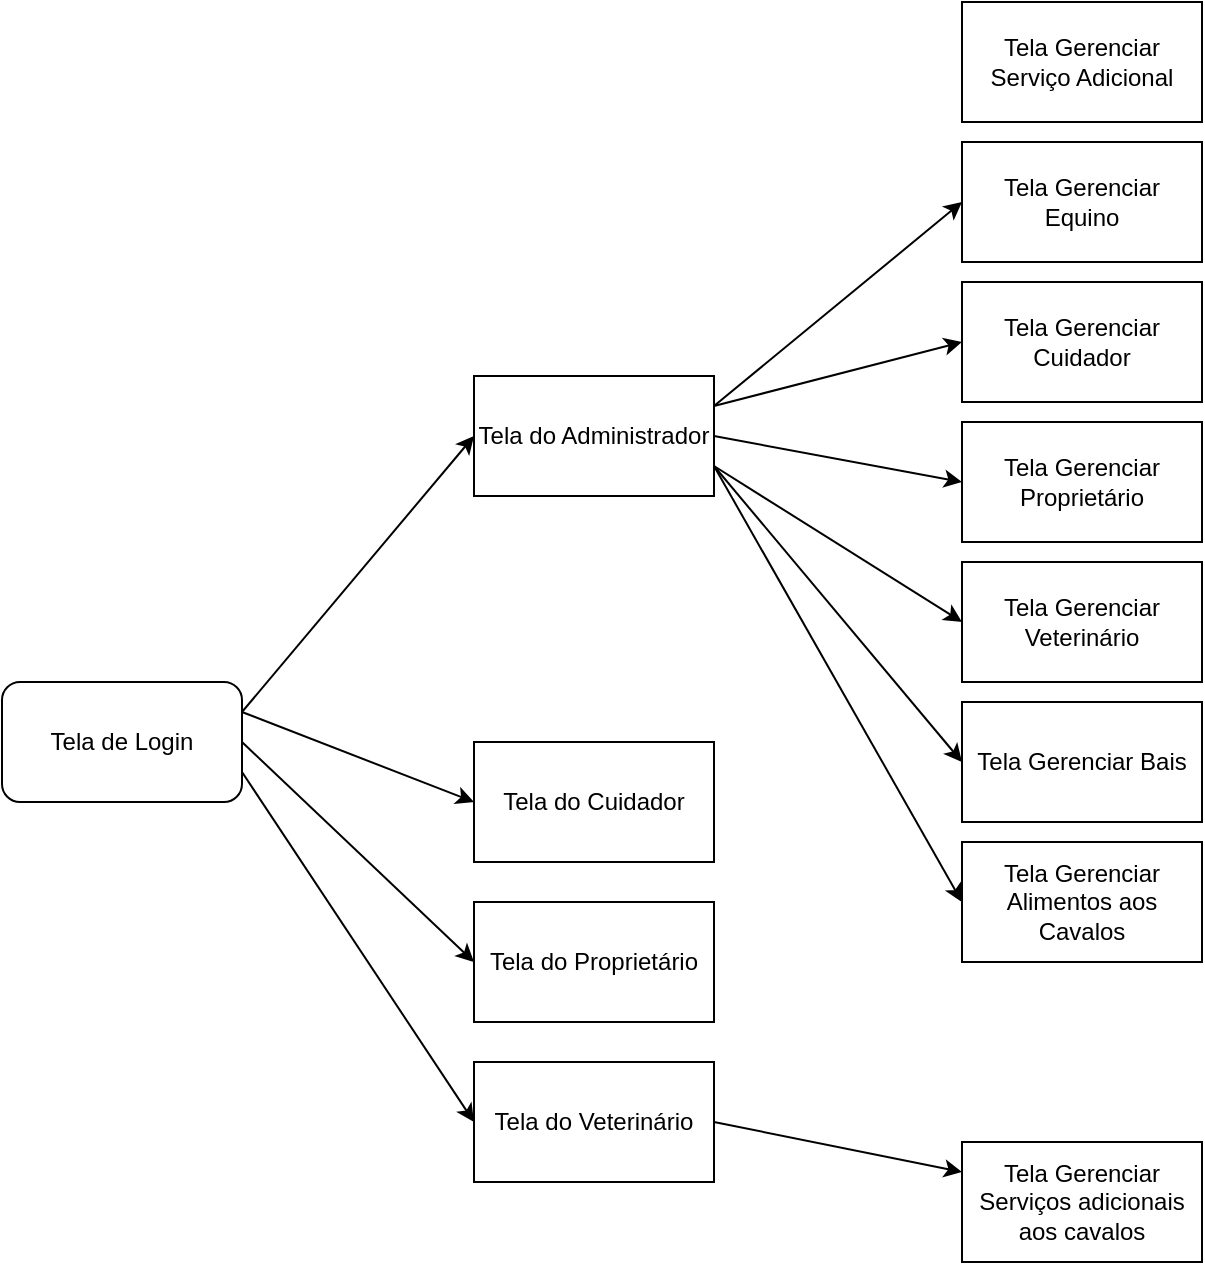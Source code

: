 <mxfile version="20.3.0" type="device" pages="4"><diagram id="C5RBs43oDa-KdzZeNtuy" name="Fluxo de Telas"><mxGraphModel dx="1031" dy="553" grid="1" gridSize="10" guides="1" tooltips="1" connect="1" arrows="1" fold="1" page="1" pageScale="1" pageWidth="827" pageHeight="1169" math="0" shadow="0"><root><mxCell id="WIyWlLk6GJQsqaUBKTNV-0"/><mxCell id="WIyWlLk6GJQsqaUBKTNV-1" parent="WIyWlLk6GJQsqaUBKTNV-0"/><mxCell id="pBslHUh7TYeMYGsjkTFb-13" value="Tela de Login" style="rounded=1;whiteSpace=wrap;html=1;strokeColor=default;" parent="WIyWlLk6GJQsqaUBKTNV-1" vertex="1"><mxGeometry x="114" y="520" width="120" height="60" as="geometry"/></mxCell><mxCell id="pBslHUh7TYeMYGsjkTFb-20" value="Tela do Administrador" style="rounded=0;whiteSpace=wrap;html=1;strokeColor=default;" parent="WIyWlLk6GJQsqaUBKTNV-1" vertex="1"><mxGeometry x="350" y="367" width="120" height="60" as="geometry"/></mxCell><mxCell id="pBslHUh7TYeMYGsjkTFb-21" value="Tela do Cuidador" style="rounded=0;whiteSpace=wrap;html=1;strokeColor=default;" parent="WIyWlLk6GJQsqaUBKTNV-1" vertex="1"><mxGeometry x="350" y="550" width="120" height="60" as="geometry"/></mxCell><mxCell id="pBslHUh7TYeMYGsjkTFb-22" value="Tela do Proprietário" style="rounded=0;whiteSpace=wrap;html=1;strokeColor=default;" parent="WIyWlLk6GJQsqaUBKTNV-1" vertex="1"><mxGeometry x="350" y="630" width="120" height="60" as="geometry"/></mxCell><mxCell id="pBslHUh7TYeMYGsjkTFb-23" value="Tela do Veterinário" style="rounded=0;whiteSpace=wrap;html=1;strokeColor=default;" parent="WIyWlLk6GJQsqaUBKTNV-1" vertex="1"><mxGeometry x="350" y="710" width="120" height="60" as="geometry"/></mxCell><mxCell id="pBslHUh7TYeMYGsjkTFb-24" value="" style="endArrow=classic;html=1;rounded=0;entryX=0;entryY=0.5;entryDx=0;entryDy=0;exitX=1;exitY=0.25;exitDx=0;exitDy=0;" parent="WIyWlLk6GJQsqaUBKTNV-1" source="pBslHUh7TYeMYGsjkTFb-13" target="pBslHUh7TYeMYGsjkTFb-20" edge="1"><mxGeometry width="50" height="50" relative="1" as="geometry"><mxPoint x="274" y="500" as="sourcePoint"/><mxPoint x="524" y="500" as="targetPoint"/></mxGeometry></mxCell><mxCell id="pBslHUh7TYeMYGsjkTFb-25" value="" style="endArrow=classic;html=1;rounded=0;entryX=0;entryY=0.5;entryDx=0;entryDy=0;exitX=1;exitY=0.25;exitDx=0;exitDy=0;" parent="WIyWlLk6GJQsqaUBKTNV-1" source="pBslHUh7TYeMYGsjkTFb-13" target="pBslHUh7TYeMYGsjkTFb-21" edge="1"><mxGeometry width="50" height="50" relative="1" as="geometry"><mxPoint x="244" y="540" as="sourcePoint"/><mxPoint x="524" y="500" as="targetPoint"/></mxGeometry></mxCell><mxCell id="pBslHUh7TYeMYGsjkTFb-27" value="" style="endArrow=classic;html=1;rounded=0;exitX=1;exitY=0.5;exitDx=0;exitDy=0;entryX=0;entryY=0.5;entryDx=0;entryDy=0;" parent="WIyWlLk6GJQsqaUBKTNV-1" source="pBslHUh7TYeMYGsjkTFb-13" target="pBslHUh7TYeMYGsjkTFb-22" edge="1"><mxGeometry width="50" height="50" relative="1" as="geometry"><mxPoint x="474" y="550" as="sourcePoint"/><mxPoint x="524" y="500" as="targetPoint"/></mxGeometry></mxCell><mxCell id="pBslHUh7TYeMYGsjkTFb-28" value="" style="endArrow=classic;html=1;rounded=0;exitX=1;exitY=0.75;exitDx=0;exitDy=0;entryX=0;entryY=0.5;entryDx=0;entryDy=0;" parent="WIyWlLk6GJQsqaUBKTNV-1" source="pBslHUh7TYeMYGsjkTFb-13" target="pBslHUh7TYeMYGsjkTFb-23" edge="1"><mxGeometry width="50" height="50" relative="1" as="geometry"><mxPoint x="474" y="550" as="sourcePoint"/><mxPoint x="524" y="500" as="targetPoint"/></mxGeometry></mxCell><mxCell id="pBslHUh7TYeMYGsjkTFb-29" value="Tela Gerenciar Equino" style="rounded=0;whiteSpace=wrap;html=1;strokeColor=default;" parent="WIyWlLk6GJQsqaUBKTNV-1" vertex="1"><mxGeometry x="594" y="250" width="120" height="60" as="geometry"/></mxCell><mxCell id="pBslHUh7TYeMYGsjkTFb-30" value="" style="endArrow=classic;html=1;rounded=0;exitX=1;exitY=0.25;exitDx=0;exitDy=0;entryX=0;entryY=0.5;entryDx=0;entryDy=0;" parent="WIyWlLk6GJQsqaUBKTNV-1" source="pBslHUh7TYeMYGsjkTFb-20" target="pBslHUh7TYeMYGsjkTFb-29" edge="1"><mxGeometry width="50" height="50" relative="1" as="geometry"><mxPoint x="474" y="450" as="sourcePoint"/><mxPoint x="524" y="400" as="targetPoint"/></mxGeometry></mxCell><mxCell id="pBslHUh7TYeMYGsjkTFb-31" value="Tela Gerenciar Cuidador" style="rounded=0;whiteSpace=wrap;html=1;strokeColor=default;" parent="WIyWlLk6GJQsqaUBKTNV-1" vertex="1"><mxGeometry x="594" y="320" width="120" height="60" as="geometry"/></mxCell><mxCell id="pBslHUh7TYeMYGsjkTFb-32" value="Tela Gerenciar Proprietário" style="rounded=0;whiteSpace=wrap;html=1;strokeColor=default;" parent="WIyWlLk6GJQsqaUBKTNV-1" vertex="1"><mxGeometry x="594" y="390" width="120" height="60" as="geometry"/></mxCell><mxCell id="pBslHUh7TYeMYGsjkTFb-33" value="Tela Gerenciar Veterinário" style="rounded=0;whiteSpace=wrap;html=1;strokeColor=default;" parent="WIyWlLk6GJQsqaUBKTNV-1" vertex="1"><mxGeometry x="594" y="460" width="120" height="60" as="geometry"/></mxCell><mxCell id="pBslHUh7TYeMYGsjkTFb-34" value="" style="endArrow=classic;html=1;rounded=0;entryX=0;entryY=0.5;entryDx=0;entryDy=0;exitX=1;exitY=0.25;exitDx=0;exitDy=0;" parent="WIyWlLk6GJQsqaUBKTNV-1" source="pBslHUh7TYeMYGsjkTFb-20" target="pBslHUh7TYeMYGsjkTFb-31" edge="1"><mxGeometry width="50" height="50" relative="1" as="geometry"><mxPoint x="474" y="510" as="sourcePoint"/><mxPoint x="524" y="460" as="targetPoint"/></mxGeometry></mxCell><mxCell id="pBslHUh7TYeMYGsjkTFb-35" value="" style="endArrow=classic;html=1;rounded=0;entryX=0;entryY=0.5;entryDx=0;entryDy=0;exitX=1;exitY=0.5;exitDx=0;exitDy=0;" parent="WIyWlLk6GJQsqaUBKTNV-1" source="pBslHUh7TYeMYGsjkTFb-20" target="pBslHUh7TYeMYGsjkTFb-32" edge="1"><mxGeometry width="50" height="50" relative="1" as="geometry"><mxPoint x="474" y="510" as="sourcePoint"/><mxPoint x="524" y="460" as="targetPoint"/></mxGeometry></mxCell><mxCell id="pBslHUh7TYeMYGsjkTFb-36" value="" style="endArrow=classic;html=1;rounded=0;entryX=0;entryY=0.5;entryDx=0;entryDy=0;exitX=1;exitY=0.75;exitDx=0;exitDy=0;" parent="WIyWlLk6GJQsqaUBKTNV-1" source="pBslHUh7TYeMYGsjkTFb-20" target="pBslHUh7TYeMYGsjkTFb-33" edge="1"><mxGeometry width="50" height="50" relative="1" as="geometry"><mxPoint x="474" y="510" as="sourcePoint"/><mxPoint x="524" y="460" as="targetPoint"/></mxGeometry></mxCell><mxCell id="pBslHUh7TYeMYGsjkTFb-37" value="Tela Gerenciar Alimentos aos Cavalos" style="rounded=0;whiteSpace=wrap;html=1;strokeColor=default;" parent="WIyWlLk6GJQsqaUBKTNV-1" vertex="1"><mxGeometry x="594" y="600" width="120" height="60" as="geometry"/></mxCell><mxCell id="pBslHUh7TYeMYGsjkTFb-38" value="" style="endArrow=classic;html=1;rounded=0;entryX=0;entryY=0.5;entryDx=0;entryDy=0;exitX=1;exitY=0.75;exitDx=0;exitDy=0;" parent="WIyWlLk6GJQsqaUBKTNV-1" source="pBslHUh7TYeMYGsjkTFb-20" target="pBslHUh7TYeMYGsjkTFb-37" edge="1"><mxGeometry width="50" height="50" relative="1" as="geometry"><mxPoint x="474" y="660" as="sourcePoint"/><mxPoint x="524" y="610" as="targetPoint"/></mxGeometry></mxCell><mxCell id="pBslHUh7TYeMYGsjkTFb-39" value="Tela Gerenciar Bais" style="rounded=0;whiteSpace=wrap;html=1;strokeColor=default;" parent="WIyWlLk6GJQsqaUBKTNV-1" vertex="1"><mxGeometry x="594" y="530" width="120" height="60" as="geometry"/></mxCell><mxCell id="pBslHUh7TYeMYGsjkTFb-40" value="" style="endArrow=classic;html=1;rounded=0;entryX=0;entryY=0.5;entryDx=0;entryDy=0;exitX=1;exitY=0.75;exitDx=0;exitDy=0;" parent="WIyWlLk6GJQsqaUBKTNV-1" source="pBslHUh7TYeMYGsjkTFb-20" target="pBslHUh7TYeMYGsjkTFb-39" edge="1"><mxGeometry width="50" height="50" relative="1" as="geometry"><mxPoint x="474" y="460" as="sourcePoint"/><mxPoint x="524" y="410" as="targetPoint"/></mxGeometry></mxCell><mxCell id="pBslHUh7TYeMYGsjkTFb-41" value="Tela Gerenciar Serviços adicionais aos cavalos" style="rounded=0;whiteSpace=wrap;html=1;strokeColor=default;" parent="WIyWlLk6GJQsqaUBKTNV-1" vertex="1"><mxGeometry x="594" y="750" width="120" height="60" as="geometry"/></mxCell><mxCell id="pBslHUh7TYeMYGsjkTFb-42" value="" style="endArrow=classic;html=1;rounded=0;entryX=0;entryY=0.25;entryDx=0;entryDy=0;exitX=1;exitY=0.5;exitDx=0;exitDy=0;" parent="WIyWlLk6GJQsqaUBKTNV-1" source="pBslHUh7TYeMYGsjkTFb-23" target="pBslHUh7TYeMYGsjkTFb-41" edge="1"><mxGeometry width="50" height="50" relative="1" as="geometry"><mxPoint x="474" y="630" as="sourcePoint"/><mxPoint x="524" y="580" as="targetPoint"/></mxGeometry></mxCell><mxCell id="vcl0znY_PO9vpd7TXkl7-0" value="Tela Gerenciar Serviço Adicional" style="rounded=0;whiteSpace=wrap;html=1;" vertex="1" parent="WIyWlLk6GJQsqaUBKTNV-1"><mxGeometry x="594" y="180" width="120" height="60" as="geometry"/></mxCell></root></mxGraphModel></diagram><diagram id="Q9NgjhnUYU71IptTpgv8" name="Diagrama de Classe"><mxGraphModel dx="1031" dy="553" grid="1" gridSize="10" guides="1" tooltips="1" connect="1" arrows="1" fold="1" page="1" pageScale="1" pageWidth="900" pageHeight="1600" math="0" shadow="0"><root><mxCell id="0"/><mxCell id="1" parent="0"/><mxCell id="x29Xi0GI4phn4kufF3YU-5" value="Pessoa" style="swimlane;fontStyle=2;childLayout=stackLayout;horizontal=1;startSize=26;fillColor=none;horizontalStack=0;resizeParent=1;resizeParentMax=0;resizeLast=0;collapsible=1;marginBottom=0;" parent="1" vertex="1"><mxGeometry x="564" y="10" width="140" height="130" as="geometry"><mxRectangle x="320" y="70" width="80" height="30" as="alternateBounds"/></mxGeometry></mxCell><mxCell id="x29Xi0GI4phn4kufF3YU-6" value="+ id: int&#10;" style="text;strokeColor=none;fillColor=none;align=left;verticalAlign=top;spacingLeft=4;spacingRight=4;overflow=hidden;rotatable=0;points=[[0,0.5],[1,0.5]];portConstraint=eastwest;" parent="x29Xi0GI4phn4kufF3YU-5" vertex="1"><mxGeometry y="26" width="140" height="26" as="geometry"/></mxCell><mxCell id="x29Xi0GI4phn4kufF3YU-7" value="+ nome: String" style="text;strokeColor=none;fillColor=none;align=left;verticalAlign=top;spacingLeft=4;spacingRight=4;overflow=hidden;rotatable=0;points=[[0,0.5],[1,0.5]];portConstraint=eastwest;" parent="x29Xi0GI4phn4kufF3YU-5" vertex="1"><mxGeometry y="52" width="140" height="26" as="geometry"/></mxCell><mxCell id="x29Xi0GI4phn4kufF3YU-8" value="+ senha: String&#10;" style="text;strokeColor=none;fillColor=none;align=left;verticalAlign=top;spacingLeft=4;spacingRight=4;overflow=hidden;rotatable=0;points=[[0,0.5],[1,0.5]];portConstraint=eastwest;" parent="x29Xi0GI4phn4kufF3YU-5" vertex="1"><mxGeometry y="78" width="140" height="26" as="geometry"/></mxCell><mxCell id="x29Xi0GI4phn4kufF3YU-18" value="+ email: String&#10;" style="text;strokeColor=none;fillColor=none;align=left;verticalAlign=top;spacingLeft=4;spacingRight=4;overflow=hidden;rotatable=0;points=[[0,0.5],[1,0.5]];portConstraint=eastwest;" parent="x29Xi0GI4phn4kufF3YU-5" vertex="1"><mxGeometry y="104" width="140" height="26" as="geometry"/></mxCell><mxCell id="x29Xi0GI4phn4kufF3YU-19" value="Proprietário" style="swimlane;fontStyle=0;childLayout=stackLayout;horizontal=1;startSize=26;fillColor=none;horizontalStack=0;resizeParent=1;resizeParentMax=0;resizeLast=0;collapsible=1;marginBottom=0;strokeColor=default;fontFamily=Helvetica;fontSize=12;fontColor=default;" parent="1" vertex="1"><mxGeometry x="380" y="260" width="140" height="52" as="geometry"/></mxCell><mxCell id="x29Xi0GI4phn4kufF3YU-20" value="+ cpf: String" style="text;strokeColor=none;fillColor=none;align=left;verticalAlign=top;spacingLeft=4;spacingRight=4;overflow=hidden;rotatable=0;points=[[0,0.5],[1,0.5]];portConstraint=eastwest;fontFamily=Helvetica;fontSize=12;fontColor=default;startSize=26;" parent="x29Xi0GI4phn4kufF3YU-19" vertex="1"><mxGeometry y="26" width="140" height="26" as="geometry"/></mxCell><mxCell id="x29Xi0GI4phn4kufF3YU-23" value="Cuidador" style="swimlane;fontStyle=0;childLayout=stackLayout;horizontal=1;startSize=26;fillColor=none;horizontalStack=0;resizeParent=1;resizeParentMax=0;resizeLast=0;collapsible=1;marginBottom=0;strokeColor=default;fontFamily=Helvetica;fontSize=12;fontColor=default;" parent="1" vertex="1"><mxGeometry x="554" y="260" width="160" height="52" as="geometry"/></mxCell><mxCell id="x29Xi0GI4phn4kufF3YU-24" value="+DataInicioContrato: Date" style="text;strokeColor=none;fillColor=none;align=left;verticalAlign=top;spacingLeft=4;spacingRight=4;overflow=hidden;rotatable=0;points=[[0,0.5],[1,0.5]];portConstraint=eastwest;fontFamily=Helvetica;fontSize=12;fontColor=default;startSize=26;" parent="x29Xi0GI4phn4kufF3YU-23" vertex="1"><mxGeometry y="26" width="160" height="26" as="geometry"/></mxCell><mxCell id="x29Xi0GI4phn4kufF3YU-27" value="Veterinário" style="swimlane;fontStyle=0;childLayout=stackLayout;horizontal=1;startSize=26;fillColor=none;horizontalStack=0;resizeParent=1;resizeParentMax=0;resizeLast=0;collapsible=1;marginBottom=0;strokeColor=default;fontFamily=Helvetica;fontSize=12;fontColor=default;" parent="1" vertex="1"><mxGeometry x="770" y="260" width="140" height="52" as="geometry"/></mxCell><mxCell id="x29Xi0GI4phn4kufF3YU-28" value="+ crmv: String" style="text;strokeColor=none;fillColor=none;align=left;verticalAlign=top;spacingLeft=4;spacingRight=4;overflow=hidden;rotatable=0;points=[[0,0.5],[1,0.5]];portConstraint=eastwest;fontFamily=Helvetica;fontSize=12;fontColor=default;startSize=26;" parent="x29Xi0GI4phn4kufF3YU-27" vertex="1"><mxGeometry y="26" width="140" height="26" as="geometry"/></mxCell><mxCell id="x29Xi0GI4phn4kufF3YU-31" value="Administrador" style="swimlane;fontStyle=0;childLayout=stackLayout;horizontal=1;startSize=26;fillColor=none;horizontalStack=0;resizeParent=1;resizeParentMax=0;resizeLast=0;collapsible=1;marginBottom=0;strokeColor=default;fontFamily=Helvetica;fontSize=12;fontColor=default;" parent="1" vertex="1"><mxGeometry x="900" y="160" width="140" height="52" as="geometry"/></mxCell><mxCell id="x29Xi0GI4phn4kufF3YU-32" value="+ nomeEmpresa: String" style="text;strokeColor=none;fillColor=none;align=left;verticalAlign=top;spacingLeft=4;spacingRight=4;overflow=hidden;rotatable=0;points=[[0,0.5],[1,0.5]];portConstraint=eastwest;fontFamily=Helvetica;fontSize=12;fontColor=default;startSize=26;" parent="x29Xi0GI4phn4kufF3YU-31" vertex="1"><mxGeometry y="26" width="140" height="26" as="geometry"/></mxCell><mxCell id="x29Xi0GI4phn4kufF3YU-35" value="Extends" style="endArrow=block;endSize=16;endFill=0;html=1;rounded=0;fontFamily=Helvetica;fontSize=12;fontColor=default;exitX=0.5;exitY=0;exitDx=0;exitDy=0;" parent="1" source="x29Xi0GI4phn4kufF3YU-19" target="x29Xi0GI4phn4kufF3YU-18" edge="1"><mxGeometry width="160" relative="1" as="geometry"><mxPoint x="550" y="290" as="sourcePoint"/><mxPoint x="550" y="130" as="targetPoint"/></mxGeometry></mxCell><mxCell id="x29Xi0GI4phn4kufF3YU-36" value="Extends" style="endArrow=block;endSize=16;endFill=0;html=1;rounded=0;fontFamily=Helvetica;fontSize=12;fontColor=default;exitX=0.5;exitY=0;exitDx=0;exitDy=0;" parent="1" source="x29Xi0GI4phn4kufF3YU-23" target="x29Xi0GI4phn4kufF3YU-18" edge="1"><mxGeometry width="160" relative="1" as="geometry"><mxPoint x="550" y="290" as="sourcePoint"/><mxPoint x="710" y="290" as="targetPoint"/></mxGeometry></mxCell><mxCell id="x29Xi0GI4phn4kufF3YU-37" value="Extends" style="endArrow=block;endSize=16;endFill=0;html=1;rounded=0;fontFamily=Helvetica;fontSize=12;fontColor=default;exitX=0.5;exitY=0;exitDx=0;exitDy=0;" parent="1" source="x29Xi0GI4phn4kufF3YU-27" target="x29Xi0GI4phn4kufF3YU-18" edge="1"><mxGeometry width="160" relative="1" as="geometry"><mxPoint x="550" y="290" as="sourcePoint"/><mxPoint x="680" y="190" as="targetPoint"/></mxGeometry></mxCell><mxCell id="x29Xi0GI4phn4kufF3YU-38" value="Extends" style="endArrow=block;endSize=16;endFill=0;html=1;rounded=0;fontFamily=Helvetica;fontSize=12;fontColor=default;entryX=1;entryY=0.5;entryDx=0;entryDy=0;" parent="1" source="x29Xi0GI4phn4kufF3YU-31" target="x29Xi0GI4phn4kufF3YU-8" edge="1"><mxGeometry width="160" relative="1" as="geometry"><mxPoint x="890" y="175" as="sourcePoint"/><mxPoint x="710" y="290" as="targetPoint"/></mxGeometry></mxCell><mxCell id="x29Xi0GI4phn4kufF3YU-39" value="Equino" style="swimlane;fontStyle=0;childLayout=stackLayout;horizontal=1;startSize=26;fillColor=none;horizontalStack=0;resizeParent=1;resizeParentMax=0;resizeLast=0;collapsible=1;marginBottom=0;strokeColor=default;fontFamily=Helvetica;fontSize=12;fontColor=default;" parent="1" vertex="1"><mxGeometry x="564" y="460" width="140" height="156" as="geometry"/></mxCell><mxCell id="x29Xi0GI4phn4kufF3YU-40" value="+ id: int" style="text;strokeColor=none;fillColor=none;align=left;verticalAlign=top;spacingLeft=4;spacingRight=4;overflow=hidden;rotatable=0;points=[[0,0.5],[1,0.5]];portConstraint=eastwest;fontFamily=Helvetica;fontSize=12;fontColor=default;startSize=26;" parent="x29Xi0GI4phn4kufF3YU-39" vertex="1"><mxGeometry y="26" width="140" height="26" as="geometry"/></mxCell><mxCell id="x29Xi0GI4phn4kufF3YU-41" value="+ nome: String" style="text;strokeColor=none;fillColor=none;align=left;verticalAlign=top;spacingLeft=4;spacingRight=4;overflow=hidden;rotatable=0;points=[[0,0.5],[1,0.5]];portConstraint=eastwest;fontFamily=Helvetica;fontSize=12;fontColor=default;startSize=26;" parent="x29Xi0GI4phn4kufF3YU-39" vertex="1"><mxGeometry y="52" width="140" height="26" as="geometry"/></mxCell><mxCell id="x29Xi0GI4phn4kufF3YU-42" value="+ sexo: char" style="text;strokeColor=none;fillColor=none;align=left;verticalAlign=top;spacingLeft=4;spacingRight=4;overflow=hidden;rotatable=0;points=[[0,0.5],[1,0.5]];portConstraint=eastwest;fontFamily=Helvetica;fontSize=12;fontColor=default;startSize=26;" parent="x29Xi0GI4phn4kufF3YU-39" vertex="1"><mxGeometry y="78" width="140" height="26" as="geometry"/></mxCell><mxCell id="7hZlTlVtdd4Sk3MSjDgw-6" value="+ raça: String" style="text;strokeColor=none;fillColor=none;align=left;verticalAlign=top;spacingLeft=4;spacingRight=4;overflow=hidden;rotatable=0;points=[[0,0.5],[1,0.5]];portConstraint=eastwest;fontFamily=Helvetica;fontSize=12;fontColor=default;startSize=26;" parent="x29Xi0GI4phn4kufF3YU-39" vertex="1"><mxGeometry y="104" width="140" height="26" as="geometry"/></mxCell><mxCell id="7hZlTlVtdd4Sk3MSjDgw-7" value="+ nascimento: Date" style="text;strokeColor=none;fillColor=none;align=left;verticalAlign=top;spacingLeft=4;spacingRight=4;overflow=hidden;rotatable=0;points=[[0,0.5],[1,0.5]];portConstraint=eastwest;fontFamily=Helvetica;fontSize=12;fontColor=default;startSize=26;" parent="x29Xi0GI4phn4kufF3YU-39" vertex="1"><mxGeometry y="130" width="140" height="26" as="geometry"/></mxCell><mxCell id="x29Xi0GI4phn4kufF3YU-43" value="Baia" style="swimlane;fontStyle=0;childLayout=stackLayout;horizontal=1;startSize=26;fillColor=none;horizontalStack=0;resizeParent=1;resizeParentMax=0;resizeLast=0;collapsible=1;marginBottom=0;strokeColor=default;fontFamily=Helvetica;fontSize=12;fontColor=default;" parent="1" vertex="1"><mxGeometry x="720" y="750" width="140" height="104" as="geometry"/></mxCell><mxCell id="x29Xi0GI4phn4kufF3YU-44" value="+ id: int" style="text;strokeColor=none;fillColor=none;align=left;verticalAlign=top;spacingLeft=4;spacingRight=4;overflow=hidden;rotatable=0;points=[[0,0.5],[1,0.5]];portConstraint=eastwest;fontFamily=Helvetica;fontSize=12;fontColor=default;startSize=26;" parent="x29Xi0GI4phn4kufF3YU-43" vertex="1"><mxGeometry y="26" width="140" height="26" as="geometry"/></mxCell><mxCell id="x29Xi0GI4phn4kufF3YU-45" value="+ tamanho: Double" style="text;strokeColor=none;fillColor=none;align=left;verticalAlign=top;spacingLeft=4;spacingRight=4;overflow=hidden;rotatable=0;points=[[0,0.5],[1,0.5]];portConstraint=eastwest;fontFamily=Helvetica;fontSize=12;fontColor=default;startSize=26;" parent="x29Xi0GI4phn4kufF3YU-43" vertex="1"><mxGeometry y="52" width="140" height="26" as="geometry"/></mxCell><mxCell id="x29Xi0GI4phn4kufF3YU-46" value="+ tipo: String" style="text;strokeColor=none;fillColor=none;align=left;verticalAlign=top;spacingLeft=4;spacingRight=4;overflow=hidden;rotatable=0;points=[[0,0.5],[1,0.5]];portConstraint=eastwest;fontFamily=Helvetica;fontSize=12;fontColor=default;startSize=26;" parent="x29Xi0GI4phn4kufF3YU-43" vertex="1"><mxGeometry y="78" width="140" height="26" as="geometry"/></mxCell><mxCell id="x29Xi0GI4phn4kufF3YU-47" value="Alimento" style="swimlane;fontStyle=0;childLayout=stackLayout;horizontal=1;startSize=26;fillColor=none;horizontalStack=0;resizeParent=1;resizeParentMax=0;resizeLast=0;collapsible=1;marginBottom=0;strokeColor=default;fontFamily=Helvetica;fontSize=12;fontColor=default;" parent="1" vertex="1"><mxGeometry x="900" y="486" width="140" height="104" as="geometry"/></mxCell><mxCell id="x29Xi0GI4phn4kufF3YU-48" value="+ id: int" style="text;strokeColor=none;fillColor=none;align=left;verticalAlign=top;spacingLeft=4;spacingRight=4;overflow=hidden;rotatable=0;points=[[0,0.5],[1,0.5]];portConstraint=eastwest;fontFamily=Helvetica;fontSize=12;fontColor=default;startSize=26;" parent="x29Xi0GI4phn4kufF3YU-47" vertex="1"><mxGeometry y="26" width="140" height="26" as="geometry"/></mxCell><mxCell id="x29Xi0GI4phn4kufF3YU-49" value="+ nome: String" style="text;strokeColor=none;fillColor=none;align=left;verticalAlign=top;spacingLeft=4;spacingRight=4;overflow=hidden;rotatable=0;points=[[0,0.5],[1,0.5]];portConstraint=eastwest;fontFamily=Helvetica;fontSize=12;fontColor=default;startSize=26;" parent="x29Xi0GI4phn4kufF3YU-47" vertex="1"><mxGeometry y="52" width="140" height="26" as="geometry"/></mxCell><mxCell id="x29Xi0GI4phn4kufF3YU-50" value="+ preço: Double" style="text;strokeColor=none;fillColor=none;align=left;verticalAlign=top;spacingLeft=4;spacingRight=4;overflow=hidden;rotatable=0;points=[[0,0.5],[1,0.5]];portConstraint=eastwest;fontFamily=Helvetica;fontSize=12;fontColor=default;startSize=26;" parent="x29Xi0GI4phn4kufF3YU-47" vertex="1"><mxGeometry y="78" width="140" height="26" as="geometry"/></mxCell><mxCell id="x29Xi0GI4phn4kufF3YU-51" value="Serviço Adicional" style="swimlane;fontStyle=0;childLayout=stackLayout;horizontal=1;startSize=26;fillColor=none;horizontalStack=0;resizeParent=1;resizeParentMax=0;resizeLast=0;collapsible=1;marginBottom=0;strokeColor=default;fontFamily=Helvetica;fontSize=12;fontColor=default;" parent="1" vertex="1"><mxGeometry x="200" y="732" width="140" height="104" as="geometry"/></mxCell><mxCell id="x29Xi0GI4phn4kufF3YU-52" value="+ id: int" style="text;strokeColor=none;fillColor=none;align=left;verticalAlign=top;spacingLeft=4;spacingRight=4;overflow=hidden;rotatable=0;points=[[0,0.5],[1,0.5]];portConstraint=eastwest;fontFamily=Helvetica;fontSize=12;fontColor=default;startSize=26;" parent="x29Xi0GI4phn4kufF3YU-51" vertex="1"><mxGeometry y="26" width="140" height="26" as="geometry"/></mxCell><mxCell id="x29Xi0GI4phn4kufF3YU-53" value="+ serviço: String" style="text;strokeColor=none;fillColor=none;align=left;verticalAlign=top;spacingLeft=4;spacingRight=4;overflow=hidden;rotatable=0;points=[[0,0.5],[1,0.5]];portConstraint=eastwest;fontFamily=Helvetica;fontSize=12;fontColor=default;startSize=26;" parent="x29Xi0GI4phn4kufF3YU-51" vertex="1"><mxGeometry y="52" width="140" height="26" as="geometry"/></mxCell><mxCell id="7hZlTlVtdd4Sk3MSjDgw-1" value="+ preço: Double" style="text;strokeColor=none;fillColor=none;align=left;verticalAlign=top;spacingLeft=4;spacingRight=4;overflow=hidden;rotatable=0;points=[[0,0.5],[1,0.5]];portConstraint=eastwest;fontFamily=Helvetica;fontSize=12;fontColor=default;startSize=26;" parent="x29Xi0GI4phn4kufF3YU-51" vertex="1"><mxGeometry y="78" width="140" height="26" as="geometry"/></mxCell><mxCell id="x29Xi0GI4phn4kufF3YU-55" value="Fatura" style="swimlane;fontStyle=0;childLayout=stackLayout;horizontal=1;startSize=26;fillColor=none;horizontalStack=0;resizeParent=1;resizeParentMax=0;resizeLast=0;collapsible=1;marginBottom=0;strokeColor=default;fontFamily=Helvetica;fontSize=12;fontColor=default;" parent="1" vertex="1"><mxGeometry x="230" y="480" width="140" height="78" as="geometry"/></mxCell><mxCell id="x29Xi0GI4phn4kufF3YU-56" value="+ id: int" style="text;strokeColor=none;fillColor=none;align=left;verticalAlign=top;spacingLeft=4;spacingRight=4;overflow=hidden;rotatable=0;points=[[0,0.5],[1,0.5]];portConstraint=eastwest;fontFamily=Helvetica;fontSize=12;fontColor=default;startSize=26;" parent="x29Xi0GI4phn4kufF3YU-55" vertex="1"><mxGeometry y="26" width="140" height="26" as="geometry"/></mxCell><mxCell id="x29Xi0GI4phn4kufF3YU-57" value="+ foiPaga: boolean" style="text;strokeColor=none;fillColor=none;align=left;verticalAlign=top;spacingLeft=4;spacingRight=4;overflow=hidden;rotatable=0;points=[[0,0.5],[1,0.5]];portConstraint=eastwest;fontFamily=Helvetica;fontSize=12;fontColor=default;startSize=26;" parent="x29Xi0GI4phn4kufF3YU-55" vertex="1"><mxGeometry y="52" width="140" height="26" as="geometry"/></mxCell><mxCell id="7hZlTlVtdd4Sk3MSjDgw-2" value="Equino_Serviço" style="swimlane;fontStyle=0;childLayout=stackLayout;horizontal=1;startSize=26;fillColor=none;horizontalStack=0;resizeParent=1;resizeParentMax=0;resizeLast=0;collapsible=1;marginBottom=0;labelBackgroundColor=none;fillStyle=auto;fontSize=12;" parent="1" vertex="1"><mxGeometry x="424" y="698" width="140" height="52" as="geometry"/></mxCell><mxCell id="7hZlTlVtdd4Sk3MSjDgw-3" value="+ qtd: int" style="text;strokeColor=none;fillColor=none;align=left;verticalAlign=top;spacingLeft=4;spacingRight=4;overflow=hidden;rotatable=0;points=[[0,0.5],[1,0.5]];portConstraint=eastwest;labelBackgroundColor=none;fillStyle=auto;fontSize=12;" parent="7hZlTlVtdd4Sk3MSjDgw-2" vertex="1"><mxGeometry y="26" width="140" height="26" as="geometry"/></mxCell><mxCell id="7hZlTlVtdd4Sk3MSjDgw-8" value="" style="endArrow=none;html=1;edgeStyle=orthogonalEdgeStyle;rounded=0;fontSize=12;exitX=0.5;exitY=0;exitDx=0;exitDy=0;" parent="1" source="x29Xi0GI4phn4kufF3YU-55" target="x29Xi0GI4phn4kufF3YU-19" edge="1"><mxGeometry relative="1" as="geometry"><mxPoint x="630" y="690" as="sourcePoint"/><mxPoint x="790" y="690" as="targetPoint"/></mxGeometry></mxCell><mxCell id="7hZlTlVtdd4Sk3MSjDgw-9" value="1" style="edgeLabel;resizable=0;html=1;align=left;verticalAlign=bottom;labelBackgroundColor=none;fillStyle=auto;fontSize=12;fillColor=none;gradientColor=none;" parent="7hZlTlVtdd4Sk3MSjDgw-8" connectable="0" vertex="1"><mxGeometry x="-1" relative="1" as="geometry"/></mxCell><mxCell id="7hZlTlVtdd4Sk3MSjDgw-10" value="0..1" style="edgeLabel;resizable=0;html=1;align=right;verticalAlign=bottom;labelBackgroundColor=none;fillStyle=auto;fontSize=12;fillColor=none;gradientColor=none;" parent="7hZlTlVtdd4Sk3MSjDgw-8" connectable="0" vertex="1"><mxGeometry x="1" relative="1" as="geometry"><mxPoint y="17" as="offset"/></mxGeometry></mxCell><mxCell id="7hZlTlVtdd4Sk3MSjDgw-11" value="" style="endArrow=none;html=1;edgeStyle=orthogonalEdgeStyle;rounded=0;fontSize=12;exitX=0.5;exitY=0;exitDx=0;exitDy=0;" parent="1" source="x29Xi0GI4phn4kufF3YU-39" target="x29Xi0GI4phn4kufF3YU-23" edge="1"><mxGeometry relative="1" as="geometry"><mxPoint x="630" y="490" as="sourcePoint"/><mxPoint x="790" y="490" as="targetPoint"/></mxGeometry></mxCell><mxCell id="7hZlTlVtdd4Sk3MSjDgw-12" value="1" style="edgeLabel;resizable=0;html=1;align=left;verticalAlign=bottom;labelBackgroundColor=none;fillStyle=auto;fontSize=12;fillColor=none;gradientColor=none;" parent="7hZlTlVtdd4Sk3MSjDgw-11" connectable="0" vertex="1"><mxGeometry x="-1" relative="1" as="geometry"/></mxCell><mxCell id="7hZlTlVtdd4Sk3MSjDgw-13" value="0..*" style="edgeLabel;resizable=0;html=1;align=right;verticalAlign=bottom;labelBackgroundColor=none;fillStyle=auto;fontSize=12;fillColor=none;gradientColor=none;" parent="7hZlTlVtdd4Sk3MSjDgw-11" connectable="0" vertex="1"><mxGeometry x="1" relative="1" as="geometry"><mxPoint y="16" as="offset"/></mxGeometry></mxCell><mxCell id="7hZlTlVtdd4Sk3MSjDgw-14" value="" style="endArrow=none;html=1;edgeStyle=orthogonalEdgeStyle;rounded=0;fontSize=12;entryX=0.5;entryY=0;entryDx=0;entryDy=0;" parent="1" source="x29Xi0GI4phn4kufF3YU-39" target="x29Xi0GI4phn4kufF3YU-43" edge="1"><mxGeometry relative="1" as="geometry"><mxPoint x="630" y="690" as="sourcePoint"/><mxPoint x="790" y="690" as="targetPoint"/><Array as="points"><mxPoint x="790" y="600"/></Array></mxGeometry></mxCell><mxCell id="7hZlTlVtdd4Sk3MSjDgw-15" value="1" style="edgeLabel;resizable=0;html=1;align=left;verticalAlign=bottom;labelBackgroundColor=none;fillStyle=auto;fontSize=12;fillColor=none;gradientColor=none;" parent="7hZlTlVtdd4Sk3MSjDgw-14" connectable="0" vertex="1"><mxGeometry x="-1" relative="1" as="geometry"><mxPoint y="15" as="offset"/></mxGeometry></mxCell><mxCell id="7hZlTlVtdd4Sk3MSjDgw-16" value="0..1" style="edgeLabel;resizable=0;html=1;align=right;verticalAlign=bottom;labelBackgroundColor=none;fillStyle=auto;fontSize=12;fillColor=none;gradientColor=none;" parent="7hZlTlVtdd4Sk3MSjDgw-14" connectable="0" vertex="1"><mxGeometry x="1" relative="1" as="geometry"/></mxCell><mxCell id="7hZlTlVtdd4Sk3MSjDgw-17" value="" style="endArrow=none;html=1;edgeStyle=orthogonalEdgeStyle;rounded=0;fontSize=12;" parent="1" source="x29Xi0GI4phn4kufF3YU-39" target="x29Xi0GI4phn4kufF3YU-47" edge="1"><mxGeometry relative="1" as="geometry"><mxPoint x="630" y="690" as="sourcePoint"/><mxPoint x="790" y="690" as="targetPoint"/></mxGeometry></mxCell><mxCell id="7hZlTlVtdd4Sk3MSjDgw-18" value="0..*" style="edgeLabel;resizable=0;html=1;align=left;verticalAlign=bottom;labelBackgroundColor=none;fillStyle=auto;fontSize=12;fillColor=none;gradientColor=none;" parent="7hZlTlVtdd4Sk3MSjDgw-17" connectable="0" vertex="1"><mxGeometry x="-1" relative="1" as="geometry"/></mxCell><mxCell id="7hZlTlVtdd4Sk3MSjDgw-19" value="0..*" style="edgeLabel;resizable=0;html=1;align=right;verticalAlign=bottom;labelBackgroundColor=none;fillStyle=auto;fontSize=12;fillColor=none;gradientColor=none;" parent="7hZlTlVtdd4Sk3MSjDgw-17" connectable="0" vertex="1"><mxGeometry x="1" relative="1" as="geometry"/></mxCell><mxCell id="7hZlTlVtdd4Sk3MSjDgw-20" value="" style="endArrow=none;html=1;rounded=0;fontSize=12;exitX=0.5;exitY=0;exitDx=0;exitDy=0;entryX=0;entryY=0.5;entryDx=0;entryDy=0;" parent="1" source="x29Xi0GI4phn4kufF3YU-51" target="x29Xi0GI4phn4kufF3YU-42" edge="1"><mxGeometry width="50" height="50" relative="1" as="geometry"><mxPoint x="530" y="610" as="sourcePoint"/><mxPoint x="580" y="560" as="targetPoint"/></mxGeometry></mxCell><mxCell id="7hZlTlVtdd4Sk3MSjDgw-21" value="" style="endArrow=none;dashed=1;html=1;dashPattern=1 3;strokeWidth=2;rounded=0;fontSize=12;exitX=0.5;exitY=0;exitDx=0;exitDy=0;" parent="1" source="7hZlTlVtdd4Sk3MSjDgw-2" edge="1"><mxGeometry width="50" height="50" relative="1" as="geometry"><mxPoint x="530" y="610" as="sourcePoint"/><mxPoint x="420" y="640" as="targetPoint"/></mxGeometry></mxCell><mxCell id="7hZlTlVtdd4Sk3MSjDgw-22" value="" style="endArrow=none;html=1;edgeStyle=orthogonalEdgeStyle;rounded=0;fontSize=12;" parent="1" source="x29Xi0GI4phn4kufF3YU-39" target="x29Xi0GI4phn4kufF3YU-27" edge="1"><mxGeometry relative="1" as="geometry"><mxPoint x="470" y="370" as="sourcePoint"/><mxPoint x="630" y="370" as="targetPoint"/><Array as="points"><mxPoint x="840" y="470"/></Array></mxGeometry></mxCell><mxCell id="7hZlTlVtdd4Sk3MSjDgw-23" value="1" style="edgeLabel;resizable=0;html=1;align=left;verticalAlign=bottom;labelBackgroundColor=none;fillStyle=auto;fontSize=12;fillColor=none;gradientColor=none;" parent="7hZlTlVtdd4Sk3MSjDgw-22" connectable="0" vertex="1"><mxGeometry x="-1" relative="1" as="geometry"/></mxCell><mxCell id="7hZlTlVtdd4Sk3MSjDgw-24" value="0..*" style="edgeLabel;resizable=0;html=1;align=right;verticalAlign=bottom;labelBackgroundColor=none;fillStyle=auto;fontSize=12;fillColor=none;gradientColor=none;" parent="7hZlTlVtdd4Sk3MSjDgw-22" connectable="0" vertex="1"><mxGeometry x="1" relative="1" as="geometry"><mxPoint y="16" as="offset"/></mxGeometry></mxCell><mxCell id="VnRWFtbZdjB-5yNAQZOW-1" value="0..*" style="text;html=1;strokeColor=none;fillColor=none;align=center;verticalAlign=middle;whiteSpace=wrap;rounded=0;" parent="1" vertex="1"><mxGeometry x="534" y="528" width="30" height="20" as="geometry"/></mxCell><mxCell id="VnRWFtbZdjB-5yNAQZOW-2" value="1..*" style="text;html=1;strokeColor=none;fillColor=none;align=center;verticalAlign=middle;whiteSpace=wrap;rounded=0;" parent="1" vertex="1"><mxGeometry x="250" y="710" width="30" height="22" as="geometry"/></mxCell><mxCell id="YQ92yUW25td6lQFtE1Rs-1" value="" style="endArrow=none;html=1;edgeStyle=orthogonalEdgeStyle;rounded=0;" parent="1" source="x29Xi0GI4phn4kufF3YU-19" target="x29Xi0GI4phn4kufF3YU-39" edge="1"><mxGeometry relative="1" as="geometry"><mxPoint x="450" y="490" as="sourcePoint"/><mxPoint x="610" y="490" as="targetPoint"/><Array as="points"><mxPoint x="490" y="340"/><mxPoint x="580" y="340"/></Array></mxGeometry></mxCell><mxCell id="YQ92yUW25td6lQFtE1Rs-2" value="1..*" style="edgeLabel;resizable=0;html=1;align=left;verticalAlign=bottom;" parent="YQ92yUW25td6lQFtE1Rs-1" connectable="0" vertex="1"><mxGeometry x="-1" relative="1" as="geometry"><mxPoint y="16" as="offset"/></mxGeometry></mxCell><mxCell id="YQ92yUW25td6lQFtE1Rs-3" value="1" style="edgeLabel;resizable=0;html=1;align=right;verticalAlign=bottom;" parent="YQ92yUW25td6lQFtE1Rs-1" connectable="0" vertex="1"><mxGeometry x="1" relative="1" as="geometry"/></mxCell></root></mxGraphModel></diagram><diagram id="CSwYww2vYSyh0Gx--G_2" name="Caso de Uso"><mxGraphModel dx="1031" dy="553" grid="1" gridSize="10" guides="1" tooltips="1" connect="1" arrows="1" fold="1" page="1" pageScale="1" pageWidth="1600" pageHeight="900" math="0" shadow="0"><root><mxCell id="0"/><mxCell id="1" parent="0"/><mxCell id="eCWc0ICVTrkCczOhqyV_-37" value="" style="rounded=0;whiteSpace=wrap;html=1;labelBackgroundColor=none;fillStyle=auto;gradientColor=none;fillColor=none;" parent="1" vertex="1"><mxGeometry x="230" y="60" width="560" height="700" as="geometry"/></mxCell><mxCell id="fGuzF5KRVJrSS4P79M7i-1" value="Proprietário" style="shape=umlActor;verticalLabelPosition=bottom;verticalAlign=top;html=1;outlineConnect=0;" parent="1" vertex="1"><mxGeometry x="140" y="630" width="30" height="60" as="geometry"/></mxCell><mxCell id="eCWc0ICVTrkCczOhqyV_-1" value="Cuidador" style="shape=umlActor;verticalLabelPosition=bottom;verticalAlign=top;html=1;outlineConnect=0;" parent="1" vertex="1"><mxGeometry x="140" y="500" width="30" height="60" as="geometry"/></mxCell><mxCell id="eCWc0ICVTrkCczOhqyV_-3" value="Veterinário" style="shape=umlActor;verticalLabelPosition=bottom;verticalAlign=top;html=1;outlineConnect=0;" parent="1" vertex="1"><mxGeometry x="140" y="350" width="30" height="60" as="geometry"/></mxCell><mxCell id="eCWc0ICVTrkCczOhqyV_-4" value="Administrador" style="shape=umlActor;verticalLabelPosition=bottom;verticalAlign=top;html=1;outlineConnect=0;" parent="1" vertex="1"><mxGeometry x="880" y="230" width="30" height="60" as="geometry"/></mxCell><mxCell id="eCWc0ICVTrkCczOhqyV_-12" value="&lt;b&gt;Gerencia Alimentos&lt;/b&gt;" style="ellipse;whiteSpace=wrap;html=1;" parent="1" vertex="1"><mxGeometry x="570" y="150" width="130" height="50" as="geometry"/></mxCell><mxCell id="eCWc0ICVTrkCczOhqyV_-13" value="" style="endArrow=none;html=1;rounded=0;entryX=1;entryY=0.5;entryDx=0;entryDy=0;" parent="1" source="eCWc0ICVTrkCczOhqyV_-4" target="eCWc0ICVTrkCczOhqyV_-12" edge="1"><mxGeometry width="50" height="50" relative="1" as="geometry"><mxPoint x="207.5" y="360" as="sourcePoint"/><mxPoint x="417.5" y="250" as="targetPoint"/></mxGeometry></mxCell><mxCell id="eCWc0ICVTrkCczOhqyV_-16" value="&lt;b&gt;Define Dieta do Animal&lt;/b&gt;" style="ellipse;whiteSpace=wrap;html=1;" parent="1" vertex="1"><mxGeometry x="350" y="200" width="180" height="70" as="geometry"/></mxCell><mxCell id="eCWc0ICVTrkCczOhqyV_-17" value="" style="endArrow=none;html=1;rounded=0;entryX=0;entryY=0.5;entryDx=0;entryDy=0;" parent="1" source="eCWc0ICVTrkCczOhqyV_-3" target="eCWc0ICVTrkCczOhqyV_-16" edge="1"><mxGeometry width="50" height="50" relative="1" as="geometry"><mxPoint x="390" y="460" as="sourcePoint"/><mxPoint x="440" y="410" as="targetPoint"/></mxGeometry></mxCell><mxCell id="eCWc0ICVTrkCczOhqyV_-18" value="Gerencia Cuidador" style="ellipse;whiteSpace=wrap;html=1;fontStyle=1" parent="1" vertex="1"><mxGeometry x="575" y="210" width="125" height="50" as="geometry"/></mxCell><mxCell id="eCWc0ICVTrkCczOhqyV_-19" value="Gerencia Equinos" style="ellipse;whiteSpace=wrap;html=1;fontStyle=1" parent="1" vertex="1"><mxGeometry x="577.5" y="90" width="120" height="50" as="geometry"/></mxCell><mxCell id="eCWc0ICVTrkCczOhqyV_-20" value="" style="endArrow=none;html=1;rounded=0;exitX=1;exitY=0.5;exitDx=0;exitDy=0;" parent="1" source="eCWc0ICVTrkCczOhqyV_-19" target="eCWc0ICVTrkCczOhqyV_-4" edge="1"><mxGeometry width="50" height="50" relative="1" as="geometry"><mxPoint x="457.5" y="400" as="sourcePoint"/><mxPoint x="727.5" y="240" as="targetPoint"/></mxGeometry></mxCell><mxCell id="eCWc0ICVTrkCczOhqyV_-21" value="Gerencia Proprietário" style="ellipse;whiteSpace=wrap;html=1;fontStyle=1" parent="1" vertex="1"><mxGeometry x="572.5" y="270" width="125" height="50" as="geometry"/></mxCell><mxCell id="eCWc0ICVTrkCczOhqyV_-22" value="Gerencia Veterinário" style="ellipse;whiteSpace=wrap;html=1;fontStyle=1" parent="1" vertex="1"><mxGeometry x="575" y="330" width="125" height="50" as="geometry"/></mxCell><mxCell id="eCWc0ICVTrkCczOhqyV_-23" value="" style="endArrow=none;html=1;rounded=0;exitX=1;exitY=0.5;exitDx=0;exitDy=0;" parent="1" source="eCWc0ICVTrkCczOhqyV_-18" target="eCWc0ICVTrkCczOhqyV_-4" edge="1"><mxGeometry width="50" height="50" relative="1" as="geometry"><mxPoint x="457.5" y="400" as="sourcePoint"/><mxPoint x="667.5" y="350" as="targetPoint"/></mxGeometry></mxCell><mxCell id="eCWc0ICVTrkCczOhqyV_-25" value="" style="endArrow=none;html=1;rounded=0;exitX=1;exitY=0.5;exitDx=0;exitDy=0;" parent="1" source="eCWc0ICVTrkCczOhqyV_-21" target="eCWc0ICVTrkCczOhqyV_-4" edge="1"><mxGeometry width="50" height="50" relative="1" as="geometry"><mxPoint x="457.5" y="400" as="sourcePoint"/><mxPoint x="507.5" y="350" as="targetPoint"/></mxGeometry></mxCell><mxCell id="eCWc0ICVTrkCczOhqyV_-26" value="" style="endArrow=none;html=1;rounded=0;exitX=1;exitY=0.5;exitDx=0;exitDy=0;" parent="1" source="eCWc0ICVTrkCczOhqyV_-22" target="eCWc0ICVTrkCczOhqyV_-4" edge="1"><mxGeometry width="50" height="50" relative="1" as="geometry"><mxPoint x="457.5" y="400" as="sourcePoint"/><mxPoint x="507.5" y="350" as="targetPoint"/></mxGeometry></mxCell><mxCell id="eCWc0ICVTrkCczOhqyV_-28" value="&lt;b&gt;Consulta Dieta dos Animais&lt;/b&gt;" style="ellipse;whiteSpace=wrap;html=1;" parent="1" vertex="1"><mxGeometry x="340" y="310" width="200" height="60" as="geometry"/></mxCell><mxCell id="eCWc0ICVTrkCczOhqyV_-29" value="" style="endArrow=none;html=1;rounded=0;entryX=0;entryY=0.5;entryDx=0;entryDy=0;" parent="1" source="eCWc0ICVTrkCczOhqyV_-1" target="eCWc0ICVTrkCczOhqyV_-28" edge="1"><mxGeometry width="50" height="50" relative="1" as="geometry"><mxPoint x="480" y="440" as="sourcePoint"/><mxPoint x="530" y="390" as="targetPoint"/></mxGeometry></mxCell><mxCell id="eCWc0ICVTrkCczOhqyV_-30" value="Vizualiza Fatura" style="ellipse;whiteSpace=wrap;html=1;fontStyle=1" parent="1" vertex="1"><mxGeometry x="370" y="450" width="160" height="40" as="geometry"/></mxCell><mxCell id="eCWc0ICVTrkCczOhqyV_-31" value="Recebe Fatura no E-Mail" style="ellipse;whiteSpace=wrap;html=1;fontStyle=1" parent="1" vertex="1"><mxGeometry x="361.25" y="500" width="177.5" height="50" as="geometry"/></mxCell><mxCell id="eCWc0ICVTrkCczOhqyV_-32" value="" style="endArrow=none;html=1;rounded=0;entryX=0;entryY=0.5;entryDx=0;entryDy=0;" parent="1" source="fGuzF5KRVJrSS4P79M7i-1" target="eCWc0ICVTrkCczOhqyV_-30" edge="1"><mxGeometry width="50" height="50" relative="1" as="geometry"><mxPoint x="430" y="520" as="sourcePoint"/><mxPoint x="480" y="470" as="targetPoint"/></mxGeometry></mxCell><mxCell id="eCWc0ICVTrkCczOhqyV_-33" value="" style="endArrow=none;html=1;rounded=0;entryX=0;entryY=0.5;entryDx=0;entryDy=0;" parent="1" source="fGuzF5KRVJrSS4P79M7i-1" target="eCWc0ICVTrkCczOhqyV_-31" edge="1"><mxGeometry width="50" height="50" relative="1" as="geometry"><mxPoint x="310" y="750" as="sourcePoint"/><mxPoint x="360" y="700" as="targetPoint"/></mxGeometry></mxCell><mxCell id="eCWc0ICVTrkCczOhqyV_-35" value="Relatório com os serviços prestados" style="ellipse;whiteSpace=wrap;html=1;fontStyle=1" parent="1" vertex="1"><mxGeometry x="335" y="560" width="210" height="50" as="geometry"/></mxCell><mxCell id="eCWc0ICVTrkCczOhqyV_-36" value="" style="endArrow=none;html=1;rounded=0;entryX=0;entryY=0.5;entryDx=0;entryDy=0;" parent="1" source="fGuzF5KRVJrSS4P79M7i-1" target="eCWc0ICVTrkCczOhqyV_-35" edge="1"><mxGeometry width="50" height="50" relative="1" as="geometry"><mxPoint x="430" y="640" as="sourcePoint"/><mxPoint x="480" y="590" as="targetPoint"/></mxGeometry></mxCell><mxCell id="eCWc0ICVTrkCczOhqyV_-38" value="&lt;span style=&quot;font-size: 19px;&quot;&gt;Haras&lt;/span&gt;" style="text;html=1;strokeColor=none;fillColor=none;align=center;verticalAlign=middle;whiteSpace=wrap;rounded=0;labelBackgroundColor=none;fillStyle=auto;fontSize=19;" parent="1" vertex="1"><mxGeometry x="480" y="60" width="60" height="30" as="geometry"/></mxCell><mxCell id="TFOVyomv_RlbxPOatOf0-1" value="Relatório com todas as faturas pagas e não pagas" style="ellipse;whiteSpace=wrap;html=1;labelBackgroundColor=none;fillStyle=auto;fontSize=12;fillColor=none;gradientColor=none;fontStyle=1" parent="1" vertex="1"><mxGeometry x="350" y="620" width="200" height="60" as="geometry"/></mxCell><mxCell id="TFOVyomv_RlbxPOatOf0-2" value="" style="endArrow=none;html=1;rounded=0;fontSize=12;entryX=0;entryY=0.5;entryDx=0;entryDy=0;" parent="1" source="fGuzF5KRVJrSS4P79M7i-1" target="TFOVyomv_RlbxPOatOf0-1" edge="1"><mxGeometry width="50" height="50" relative="1" as="geometry"><mxPoint x="470" y="480" as="sourcePoint"/><mxPoint x="520" y="430" as="targetPoint"/></mxGeometry></mxCell></root></mxGraphModel></diagram><diagram id="rRMo5OmoYE6uu8hwhuXG" name="Diagrama de Sequência"><mxGraphModel dx="982" dy="527" grid="1" gridSize="10" guides="1" tooltips="1" connect="1" arrows="1" fold="1" page="1" pageScale="1" pageWidth="5000" pageHeight="5000" math="0" shadow="0"><root><mxCell id="0"/><mxCell id="1" parent="0"/><mxCell id="WnCX8Rjn67Br_waRpMGo-2" value="Administrador" style="shape=umlLifeline;participant=umlActor;perimeter=lifelinePerimeter;whiteSpace=wrap;html=1;container=1;collapsible=0;recursiveResize=0;verticalAlign=top;spacingTop=36;outlineConnect=0;labelBackgroundColor=none;fillStyle=auto;fontSize=12;fillColor=none;gradientColor=none;" parent="1" vertex="1"><mxGeometry x="210" y="210" width="20" height="410" as="geometry"/></mxCell><mxCell id="WnCX8Rjn67Br_waRpMGo-3" value="" style="html=1;points=[];perimeter=orthogonalPerimeter;labelBackgroundColor=none;fillStyle=auto;fontSize=12;fillColor=default;gradientColor=none;" parent="WnCX8Rjn67Br_waRpMGo-2" vertex="1"><mxGeometry x="5" y="70" width="10" height="320" as="geometry"/></mxCell><mxCell id="1JAGBcqwTvNxs7DLoomz-2" style="edgeStyle=orthogonalEdgeStyle;rounded=0;orthogonalLoop=1;jettySize=auto;html=1;dashed=1;fontSize=12;startArrow=none;startFill=0;endArrow=none;endFill=0;" parent="1" source="WnCX8Rjn67Br_waRpMGo-12" edge="1"><mxGeometry relative="1" as="geometry"><mxPoint x="475" y="610" as="targetPoint"/></mxGeometry></mxCell><mxCell id="WnCX8Rjn67Br_waRpMGo-12" value=":TelaGerenciamentoCuidador" style="rounded=0;whiteSpace=wrap;html=1;labelBackgroundColor=none;fillStyle=auto;fontSize=12;fillColor=default;gradientColor=none;" parent="1" vertex="1"><mxGeometry x="395" y="190" width="160" height="50" as="geometry"/></mxCell><mxCell id="1JAGBcqwTvNxs7DLoomz-3" value="" style="html=1;points=[];perimeter=orthogonalPerimeter;labelBackgroundColor=none;fillStyle=auto;fontSize=12;fillColor=default;gradientColor=none;" parent="1" vertex="1"><mxGeometry x="470" y="280" width="10" height="310" as="geometry"/></mxCell><mxCell id="1JAGBcqwTvNxs7DLoomz-4" value="CadastrarCuidador(): boolean" style="endArrow=classic;html=1;rounded=0;fontSize=12;entryX=-0.2;entryY=0.045;entryDx=0;entryDy=0;entryPerimeter=0;exitX=1.3;exitY=0.05;exitDx=0;exitDy=0;exitPerimeter=0;" parent="1" source="WnCX8Rjn67Br_waRpMGo-3" target="1JAGBcqwTvNxs7DLoomz-3" edge="1"><mxGeometry width="50" height="50" relative="1" as="geometry"><mxPoint x="230" y="290" as="sourcePoint"/><mxPoint x="430" y="360" as="targetPoint"/></mxGeometry></mxCell><mxCell id="5vD85BaseDyPEr1AKDgj-1" style="edgeStyle=orthogonalEdgeStyle;rounded=0;orthogonalLoop=1;jettySize=auto;html=1;dashed=1;fontSize=12;startArrow=none;startFill=0;endArrow=none;endFill=0;" parent="1" source="Ya37aPyXTCVhjGiYQQAC-8" edge="1"><mxGeometry relative="1" as="geometry"><mxPoint x="960" y="610" as="targetPoint"/></mxGeometry></mxCell><mxCell id="5vD85BaseDyPEr1AKDgj-2" value="CuidadorDAO" style="rounded=0;whiteSpace=wrap;html=1;labelBackgroundColor=none;fillStyle=auto;fontSize=12;fillColor=default;gradientColor=none;" parent="1" vertex="1"><mxGeometry x="907.5" y="190" width="105" height="50" as="geometry"/></mxCell><mxCell id="Ya37aPyXTCVhjGiYQQAC-1" value="PesquisarCuidador(): boolean" style="endArrow=classic;html=1;rounded=0;fontSize=12;exitX=1.068;exitY=0.091;exitDx=0;exitDy=0;exitPerimeter=0;entryX=-0.353;entryY=0.287;entryDx=0;entryDy=0;entryPerimeter=0;" parent="1" target="5vD85BaseDyPEr1AKDgj-3" edge="1"><mxGeometry width="50" height="50" relative="1" as="geometry"><mxPoint x="735.68" y="332.75" as="sourcePoint"/><mxPoint x="935" y="330" as="targetPoint"/></mxGeometry></mxCell><mxCell id="Ya37aPyXTCVhjGiYQQAC-2" value="Dados do cuidador" style="endArrow=classic;html=1;rounded=0;fontSize=12;exitX=0.07;exitY=0.719;exitDx=0;exitDy=0;exitPerimeter=0;entryX=1.33;entryY=0.225;entryDx=0;entryDy=0;entryPerimeter=0;dashed=1;" parent="1" edge="1"><mxGeometry width="50" height="50" relative="1" as="geometry"><mxPoint x="954.7" y="359.33" as="sourcePoint"/><mxPoint x="737.3" y="358.5" as="targetPoint"/></mxGeometry></mxCell><mxCell id="Ya37aPyXTCVhjGiYQQAC-3" value="" style="html=1;points=[];perimeter=orthogonalPerimeter;labelBackgroundColor=none;fillStyle=auto;fontSize=12;fillColor=default;gradientColor=none;" parent="1" vertex="1"><mxGeometry x="955" y="400" width="10" height="60" as="geometry"/></mxCell><mxCell id="Ya37aPyXTCVhjGiYQQAC-4" value="" style="edgeStyle=orthogonalEdgeStyle;rounded=0;orthogonalLoop=1;jettySize=auto;html=1;dashed=1;fontSize=12;startArrow=none;startFill=0;endArrow=none;endFill=0;" parent="1" source="5vD85BaseDyPEr1AKDgj-2" target="Ya37aPyXTCVhjGiYQQAC-3" edge="1"><mxGeometry relative="1" as="geometry"><mxPoint x="640" y="570" as="targetPoint"/><mxPoint x="640" y="270" as="sourcePoint"/></mxGeometry></mxCell><mxCell id="Ya37aPyXTCVhjGiYQQAC-5" value="CadastrarCuidador(): boolean" style="endArrow=classic;html=1;rounded=0;fontSize=12;entryX=-0.353;entryY=0.287;entryDx=0;entryDy=0;entryPerimeter=0;" parent="1" edge="1"><mxGeometry width="50" height="50" relative="1" as="geometry"><mxPoint x="735" y="418" as="sourcePoint"/><mxPoint x="953.47" y="418.09" as="targetPoint"/></mxGeometry></mxCell><mxCell id="Ya37aPyXTCVhjGiYQQAC-7" value="&lt;font style=&quot;font-size: 9px;&quot;&gt;[Se Cuidador não existe]&lt;/font&gt;" style="text;html=1;strokeColor=none;fillColor=none;align=center;verticalAlign=middle;whiteSpace=wrap;rounded=0;labelBackgroundColor=none;fillStyle=auto;fontSize=12;" parent="1" vertex="1"><mxGeometry x="785" y="395" width="120" height="20" as="geometry"/></mxCell><mxCell id="Ya37aPyXTCVhjGiYQQAC-8" value="" style="html=1;points=[];perimeter=orthogonalPerimeter;labelBackgroundColor=none;fillStyle=auto;fontSize=9;fillColor=default;gradientColor=none;" parent="1" vertex="1"><mxGeometry x="955" y="490" width="10" height="50" as="geometry"/></mxCell><mxCell id="Ya37aPyXTCVhjGiYQQAC-9" value="" style="edgeStyle=orthogonalEdgeStyle;rounded=0;orthogonalLoop=1;jettySize=auto;html=1;dashed=1;fontSize=12;startArrow=none;startFill=0;endArrow=none;endFill=0;" parent="1" source="Ya37aPyXTCVhjGiYQQAC-3" target="Ya37aPyXTCVhjGiYQQAC-8" edge="1"><mxGeometry relative="1" as="geometry"><mxPoint x="960" y="570" as="targetPoint"/><mxPoint x="960" y="460.0" as="sourcePoint"/></mxGeometry></mxCell><mxCell id="Ya37aPyXTCVhjGiYQQAC-10" value="AlteraCuidador(): boolean" style="endArrow=classic;html=1;rounded=0;fontSize=12;entryX=-0.017;entryY=0.45;entryDx=0;entryDy=0;entryPerimeter=0;" parent="1" target="Ya37aPyXTCVhjGiYQQAC-8" edge="1"><mxGeometry width="50" height="50" relative="1" as="geometry"><mxPoint x="735" y="419" as="sourcePoint"/><mxPoint x="950.48" y="494.85" as="targetPoint"/></mxGeometry></mxCell><mxCell id="Ya37aPyXTCVhjGiYQQAC-11" value="&lt;font style=&quot;font-size: 9px;&quot;&gt;[Se Cuidador existe]&lt;/font&gt;" style="text;html=1;strokeColor=none;fillColor=none;align=center;verticalAlign=middle;whiteSpace=wrap;rounded=0;labelBackgroundColor=none;fillStyle=auto;fontSize=12;" parent="1" vertex="1"><mxGeometry x="815" y="440" width="120" height="20" as="geometry"/></mxCell><mxCell id="Ya37aPyXTCVhjGiYQQAC-12" value="" style="endArrow=classic;html=1;rounded=0;fontSize=12;exitX=0.07;exitY=0.719;exitDx=0;exitDy=0;exitPerimeter=0;entryX=1.33;entryY=0.225;entryDx=0;entryDy=0;entryPerimeter=0;dashed=1;" parent="1" edge="1"><mxGeometry width="50" height="50" relative="1" as="geometry"><mxPoint x="952.7" y="443.33" as="sourcePoint"/><mxPoint x="735.3" y="442.5" as="targetPoint"/></mxGeometry></mxCell><mxCell id="Ya37aPyXTCVhjGiYQQAC-13" value="" style="endArrow=classic;html=1;rounded=0;fontSize=12;exitX=0.07;exitY=0.719;exitDx=0;exitDy=0;exitPerimeter=0;entryX=1.33;entryY=0.225;entryDx=0;entryDy=0;entryPerimeter=0;dashed=1;" parent="1" edge="1"><mxGeometry width="50" height="50" relative="1" as="geometry"><mxPoint x="954.7" y="527.33" as="sourcePoint"/><mxPoint x="737.3" y="526.5" as="targetPoint"/></mxGeometry></mxCell><mxCell id="Ya37aPyXTCVhjGiYQQAC-14" value="" style="endArrow=classic;html=1;rounded=0;fontSize=12;exitX=0.07;exitY=0.719;exitDx=0;exitDy=0;exitPerimeter=0;dashed=1;" parent="1" target="WnCX8Rjn67Br_waRpMGo-3" edge="1"><mxGeometry width="50" height="50" relative="1" as="geometry"><mxPoint x="470.0" y="570.0" as="sourcePoint"/><mxPoint x="230" y="570.17" as="targetPoint"/></mxGeometry></mxCell><mxCell id="-QMZdS0JWl33bTOn-VFV-3" value="Proprietário" style="shape=umlLifeline;participant=umlActor;perimeter=lifelinePerimeter;whiteSpace=wrap;html=1;container=1;collapsible=0;recursiveResize=0;verticalAlign=top;spacingTop=36;outlineConnect=0;labelBackgroundColor=none;fillStyle=auto;fontSize=12;fillColor=none;gradientColor=none;" parent="1" vertex="1"><mxGeometry x="140" y="740" width="20" height="360" as="geometry"/></mxCell><mxCell id="-QMZdS0JWl33bTOn-VFV-4" value="" style="html=1;points=[];perimeter=orthogonalPerimeter;labelBackgroundColor=none;fillStyle=auto;fontSize=12;fillColor=default;gradientColor=none;" parent="-QMZdS0JWl33bTOn-VFV-3" vertex="1"><mxGeometry x="5" y="70" width="10" height="240" as="geometry"/></mxCell><mxCell id="-QMZdS0JWl33bTOn-VFV-5" style="edgeStyle=orthogonalEdgeStyle;rounded=0;orthogonalLoop=1;jettySize=auto;html=1;dashed=1;fontSize=12;startArrow=none;startFill=0;endArrow=none;endFill=0;" parent="1" source="-QMZdS0JWl33bTOn-VFV-6" edge="1"><mxGeometry relative="1" as="geometry"><mxPoint x="405" y="1100" as="targetPoint"/></mxGeometry></mxCell><mxCell id="-QMZdS0JWl33bTOn-VFV-6" value=":TelaProprietário" style="rounded=0;whiteSpace=wrap;html=1;labelBackgroundColor=none;fillStyle=auto;fontSize=12;fillColor=default;gradientColor=none;" parent="1" vertex="1"><mxGeometry x="325" y="720" width="160" height="50" as="geometry"/></mxCell><mxCell id="-QMZdS0JWl33bTOn-VFV-7" value="" style="html=1;points=[];perimeter=orthogonalPerimeter;labelBackgroundColor=none;fillStyle=auto;fontSize=12;fillColor=default;gradientColor=none;" parent="1" vertex="1"><mxGeometry x="400" y="810" width="10" height="240" as="geometry"/></mxCell><mxCell id="-QMZdS0JWl33bTOn-VFV-8" value="GerarRelatórioServiçosPrestados()" style="endArrow=classic;html=1;rounded=0;fontSize=12;entryX=-0.2;entryY=0.045;entryDx=0;entryDy=0;entryPerimeter=0;exitX=1.3;exitY=0.05;exitDx=0;exitDy=0;exitPerimeter=0;" parent="1" source="-QMZdS0JWl33bTOn-VFV-4" target="-QMZdS0JWl33bTOn-VFV-7" edge="1"><mxGeometry width="50" height="50" relative="1" as="geometry"><mxPoint x="160" y="820" as="sourcePoint"/><mxPoint x="360" y="890" as="targetPoint"/></mxGeometry></mxCell><mxCell id="-QMZdS0JWl33bTOn-VFV-9" value="PesquisarServiçosAdicionais(idProprietario): String" style="endArrow=classic;html=1;rounded=0;fontSize=12;exitX=1.068;exitY=0.091;exitDx=0;exitDy=0;exitPerimeter=0;entryX=-0.353;entryY=0.287;entryDx=0;entryDy=0;entryPerimeter=0;" parent="1" target="-QMZdS0JWl33bTOn-VFV-25" edge="1"><mxGeometry width="50" height="50" relative="1" as="geometry"><mxPoint x="727.5" y="861.84" as="sourcePoint"/><mxPoint x="926.82" y="860" as="targetPoint"/></mxGeometry></mxCell><mxCell id="-QMZdS0JWl33bTOn-VFV-10" value="Dados adicionais" style="endArrow=classic;html=1;rounded=0;fontSize=12;entryX=1.33;entryY=0.225;entryDx=0;entryDy=0;entryPerimeter=0;dashed=1;exitX=-0.25;exitY=0.714;exitDx=0;exitDy=0;exitPerimeter=0;" parent="1" source="-QMZdS0JWl33bTOn-VFV-25" edge="1"><mxGeometry width="50" height="50" relative="1" as="geometry"><mxPoint x="1016.82" y="889" as="sourcePoint"/><mxPoint x="729.12" y="888.5" as="targetPoint"/></mxGeometry></mxCell><mxCell id="-QMZdS0JWl33bTOn-VFV-17" value="" style="endArrow=classic;html=1;rounded=0;fontSize=12;exitX=0.07;exitY=0.719;exitDx=0;exitDy=0;exitPerimeter=0;dashed=1;" parent="1" edge="1"><mxGeometry width="50" height="50" relative="1" as="geometry"><mxPoint x="400" y="1030.0" as="sourcePoint"/><mxPoint x="160.0" y="1030.17" as="targetPoint"/></mxGeometry></mxCell><mxCell id="-QMZdS0JWl33bTOn-VFV-20" value="Serviços Adcionais" style="rounded=0;whiteSpace=wrap;html=1;labelBackgroundColor=none;fillStyle=auto;fontSize=12;fillColor=default;gradientColor=none;" parent="1" vertex="1"><mxGeometry x="1031.82" y="720" width="105" height="50" as="geometry"/></mxCell><mxCell id="-QMZdS0JWl33bTOn-VFV-23" value="" style="edgeStyle=orthogonalEdgeStyle;rounded=0;orthogonalLoop=1;jettySize=auto;html=1;dashed=1;fontSize=12;startArrow=none;startFill=0;endArrow=none;endFill=0;" parent="1" target="-QMZdS0JWl33bTOn-VFV-20" edge="1"><mxGeometry relative="1" as="geometry"><mxPoint x="2446.82" y="990" as="targetPoint"/><mxPoint x="1084" y="1090" as="sourcePoint"/></mxGeometry></mxCell><mxCell id="-QMZdS0JWl33bTOn-VFV-25" value="" style="html=1;points=[];perimeter=orthogonalPerimeter;labelBackgroundColor=none;fillStyle=auto;fontSize=12;fillColor=default;gradientColor=none;" parent="1" vertex="1"><mxGeometry x="1079.32" y="840" width="10" height="70" as="geometry"/></mxCell><mxCell id="-QMZdS0JWl33bTOn-VFV-26" value="Alimentos" style="rounded=0;whiteSpace=wrap;html=1;labelBackgroundColor=none;fillStyle=auto;fontSize=12;fillColor=default;gradientColor=none;" parent="1" vertex="1"><mxGeometry x="1196.82" y="720" width="105" height="50" as="geometry"/></mxCell><mxCell id="-QMZdS0JWl33bTOn-VFV-27" value="" style="edgeStyle=orthogonalEdgeStyle;rounded=0;orthogonalLoop=1;jettySize=auto;html=1;dashed=1;fontSize=12;startArrow=none;startFill=0;endArrow=none;endFill=0;" parent="1" target="-QMZdS0JWl33bTOn-VFV-26" edge="1"><mxGeometry relative="1" as="geometry"><mxPoint x="2611.82" y="990" as="targetPoint"/><mxPoint x="1249" y="1090" as="sourcePoint"/></mxGeometry></mxCell><mxCell id="-QMZdS0JWl33bTOn-VFV-28" value="" style="html=1;points=[];perimeter=orthogonalPerimeter;labelBackgroundColor=none;fillStyle=auto;fontSize=12;fillColor=default;gradientColor=none;" parent="1" vertex="1"><mxGeometry x="1244.32" y="925" width="10" height="70" as="geometry"/></mxCell><mxCell id="-QMZdS0JWl33bTOn-VFV-29" value="PesquisarAlimentosDadosAosEquinos(idProprietario): String" style="endArrow=classic;html=1;rounded=0;dashed=1;fontSize=12;exitX=1.2;exitY=0.416;exitDx=0;exitDy=0;exitPerimeter=0;entryX=-0.35;entryY=0.257;entryDx=0;entryDy=0;entryPerimeter=0;" parent="1" target="-QMZdS0JWl33bTOn-VFV-28" edge="1"><mxGeometry width="50" height="50" relative="1" as="geometry"><mxPoint x="728.82" y="939.84" as="sourcePoint"/><mxPoint x="1226.82" y="944" as="targetPoint"/></mxGeometry></mxCell><mxCell id="-QMZdS0JWl33bTOn-VFV-31" value="Dados adicionais" style="endArrow=classic;html=1;rounded=0;fontSize=12;entryX=1.1;entryY=0.548;entryDx=0;entryDy=0;entryPerimeter=0;dashed=1;exitX=0.05;exitY=0.743;exitDx=0;exitDy=0;exitPerimeter=0;" parent="1" source="-QMZdS0JWl33bTOn-VFV-28" edge="1"><mxGeometry width="50" height="50" relative="1" as="geometry"><mxPoint x="1079.82" y="977.98" as="sourcePoint"/><mxPoint x="727.82" y="971.52" as="targetPoint"/></mxGeometry></mxCell><mxCell id="lMAng4Qb0EnxCKFGOytB-1" value="ControllerRelatorios" style="rounded=0;whiteSpace=wrap;html=1;labelBackgroundColor=none;fillStyle=auto;fontSize=12;fillColor=default;gradientColor=none;" parent="1" vertex="1"><mxGeometry x="662.5" y="720" width="120" height="50" as="geometry"/></mxCell><mxCell id="lMAng4Qb0EnxCKFGOytB-2" value="" style="edgeStyle=orthogonalEdgeStyle;rounded=0;orthogonalLoop=1;jettySize=auto;html=1;dashed=1;fontSize=12;startArrow=none;startFill=0;endArrow=none;endFill=0;" parent="1" target="lMAng4Qb0EnxCKFGOytB-1" edge="1"><mxGeometry relative="1" as="geometry"><mxPoint x="2085" y="960" as="targetPoint"/><mxPoint x="723.0" y="1090" as="sourcePoint"/></mxGeometry></mxCell><mxCell id="lMAng4Qb0EnxCKFGOytB-3" value="" style="html=1;points=[];perimeter=orthogonalPerimeter;labelBackgroundColor=none;fillStyle=auto;fontSize=12;fillColor=default;gradientColor=none;" parent="1" vertex="1"><mxGeometry x="717.5" y="810" width="10" height="240" as="geometry"/></mxCell><mxCell id="lMAng4Qb0EnxCKFGOytB-4" value="getRelatorioServiçosPrestados(idProprietario): pdf" style="endArrow=classic;html=1;rounded=0;fontSize=12;entryX=-0.15;entryY=0.129;entryDx=0;entryDy=0;entryPerimeter=0;" parent="1" target="lMAng4Qb0EnxCKFGOytB-3" edge="1"><mxGeometry width="50" height="50" relative="1" as="geometry"><mxPoint x="410" y="839" as="sourcePoint"/><mxPoint x="667" y="838.98" as="targetPoint"/></mxGeometry></mxCell><mxCell id="lMAng4Qb0EnxCKFGOytB-5" value="" style="endArrow=classic;html=1;rounded=0;fontSize=12;exitX=-0.15;exitY=0.621;exitDx=0;exitDy=0;exitPerimeter=0;dashed=1;" parent="1" edge="1"><mxGeometry width="50" height="50" relative="1" as="geometry"><mxPoint x="716" y="1004.04" as="sourcePoint"/><mxPoint x="412.5" y="1005.17" as="targetPoint"/></mxGeometry></mxCell><mxCell id="lMAng4Qb0EnxCKFGOytB-12" style="edgeStyle=orthogonalEdgeStyle;rounded=0;orthogonalLoop=1;jettySize=auto;html=1;dashed=1;fontSize=12;startArrow=none;startFill=0;endArrow=none;endFill=0;" parent="1" source="lMAng4Qb0EnxCKFGOytB-13" edge="1"><mxGeometry relative="1" as="geometry"><mxPoint x="730" y="610" as="targetPoint"/></mxGeometry></mxCell><mxCell id="lMAng4Qb0EnxCKFGOytB-13" value="ControllerCuidador" style="rounded=0;whiteSpace=wrap;html=1;labelBackgroundColor=none;fillStyle=auto;fontSize=12;fillColor=default;gradientColor=none;" parent="1" vertex="1"><mxGeometry x="650" y="190" width="160" height="50" as="geometry"/></mxCell><mxCell id="lMAng4Qb0EnxCKFGOytB-14" value="" style="html=1;points=[];perimeter=orthogonalPerimeter;labelBackgroundColor=none;fillStyle=auto;fontSize=12;fillColor=default;gradientColor=none;" parent="1" vertex="1"><mxGeometry x="725" y="280" width="10" height="310" as="geometry"/></mxCell><mxCell id="lMAng4Qb0EnxCKFGOytB-16" value="CadastrarCuidador(): boolean" style="endArrow=classic;html=1;rounded=0;fontSize=12;entryX=0.148;entryY=0.135;entryDx=0;entryDy=0;entryPerimeter=0;exitX=1.3;exitY=0.05;exitDx=0;exitDy=0;exitPerimeter=0;" parent="1" target="lMAng4Qb0EnxCKFGOytB-14" edge="1"><mxGeometry width="50" height="50" relative="1" as="geometry"><mxPoint x="480" y="316.13" as="sourcePoint"/><mxPoint x="720" y="313.88" as="targetPoint"/></mxGeometry></mxCell><mxCell id="5vD85BaseDyPEr1AKDgj-3" value="" style="html=1;points=[];perimeter=orthogonalPerimeter;labelBackgroundColor=none;fillStyle=auto;fontSize=12;fillColor=default;gradientColor=none;" parent="1" vertex="1"><mxGeometry x="955" y="310" width="10" height="70" as="geometry"/></mxCell><mxCell id="RqKf03uP1iZth5hcjaH--1" value="" style="endArrow=classic;html=1;rounded=0;fontSize=12;exitX=0.07;exitY=0.719;exitDx=0;exitDy=0;exitPerimeter=0;dashed=1;" parent="1" edge="1"><mxGeometry width="50" height="50" relative="1" as="geometry"><mxPoint x="720" y="540.0" as="sourcePoint"/><mxPoint x="480" y="540.17" as="targetPoint"/></mxGeometry></mxCell><mxCell id="DR2o3ciaB9jN_njhms3i-1" value="Administrador" style="shape=umlLifeline;participant=umlActor;perimeter=lifelinePerimeter;whiteSpace=wrap;html=1;container=1;collapsible=0;recursiveResize=0;verticalAlign=top;spacingTop=36;outlineConnect=0;labelBackgroundColor=none;fillStyle=auto;fontSize=12;fillColor=none;gradientColor=none;" parent="1" vertex="1"><mxGeometry x="140" y="1260" width="20" height="360" as="geometry"/></mxCell><mxCell id="DR2o3ciaB9jN_njhms3i-2" value="" style="html=1;points=[];perimeter=orthogonalPerimeter;labelBackgroundColor=none;fillStyle=auto;fontSize=12;fillColor=default;gradientColor=none;" parent="DR2o3ciaB9jN_njhms3i-1" vertex="1"><mxGeometry x="5" y="70" width="10" height="240" as="geometry"/></mxCell><mxCell id="DR2o3ciaB9jN_njhms3i-3" style="edgeStyle=orthogonalEdgeStyle;rounded=0;orthogonalLoop=1;jettySize=auto;html=1;dashed=1;fontSize=12;startArrow=none;startFill=0;endArrow=none;endFill=0;" parent="1" source="DR2o3ciaB9jN_njhms3i-4" edge="1"><mxGeometry relative="1" as="geometry"><mxPoint x="405" y="1620" as="targetPoint"/></mxGeometry></mxCell><mxCell id="DR2o3ciaB9jN_njhms3i-4" value=":TelaProprietário" style="rounded=0;whiteSpace=wrap;html=1;labelBackgroundColor=none;fillStyle=auto;fontSize=12;fillColor=default;gradientColor=none;" parent="1" vertex="1"><mxGeometry x="325" y="1240" width="160" height="50" as="geometry"/></mxCell><mxCell id="DR2o3ciaB9jN_njhms3i-5" value="" style="html=1;points=[];perimeter=orthogonalPerimeter;labelBackgroundColor=none;fillStyle=auto;fontSize=12;fillColor=default;gradientColor=none;" parent="1" vertex="1"><mxGeometry x="400" y="1330" width="10" height="240" as="geometry"/></mxCell><mxCell id="DR2o3ciaB9jN_njhms3i-6" value="EnviarEmailProprietario(idProprietario)" style="endArrow=classic;html=1;rounded=0;fontSize=12;entryX=-0.2;entryY=0.045;entryDx=0;entryDy=0;entryPerimeter=0;exitX=1.3;exitY=0.05;exitDx=0;exitDy=0;exitPerimeter=0;" parent="1" source="DR2o3ciaB9jN_njhms3i-2" target="DR2o3ciaB9jN_njhms3i-5" edge="1"><mxGeometry width="50" height="50" relative="1" as="geometry"><mxPoint x="160" y="1340" as="sourcePoint"/><mxPoint x="360" y="1410" as="targetPoint"/></mxGeometry></mxCell><mxCell id="DR2o3ciaB9jN_njhms3i-7" value="PesquisarServiçosAdicionais(idProprietario): String" style="endArrow=classic;html=1;rounded=0;fontSize=12;exitX=1.068;exitY=0.091;exitDx=0;exitDy=0;exitPerimeter=0;entryX=0.1;entryY=0.112;entryDx=0;entryDy=0;entryPerimeter=0;" parent="1" target="DR2o3ciaB9jN_njhms3i-12" edge="1"><mxGeometry width="50" height="50" relative="1" as="geometry"><mxPoint x="727.5" y="1381.84" as="sourcePoint"/><mxPoint x="1020" y="1380" as="targetPoint"/></mxGeometry></mxCell><mxCell id="DR2o3ciaB9jN_njhms3i-8" value="Dados adicionais" style="endArrow=classic;html=1;rounded=0;fontSize=12;dashed=1;exitX=0.25;exitY=0.765;exitDx=0;exitDy=0;exitPerimeter=0;" parent="1" source="DR2o3ciaB9jN_njhms3i-12" edge="1"><mxGeometry width="50" height="50" relative="1" as="geometry"><mxPoint x="1020.44" y="1490.5" as="sourcePoint"/><mxPoint x="730" y="1490" as="targetPoint"/></mxGeometry></mxCell><mxCell id="DR2o3ciaB9jN_njhms3i-9" value="" style="endArrow=classic;html=1;rounded=0;fontSize=12;exitX=0.07;exitY=0.719;exitDx=0;exitDy=0;exitPerimeter=0;dashed=1;" parent="1" edge="1"><mxGeometry width="50" height="50" relative="1" as="geometry"><mxPoint x="400" y="1550" as="sourcePoint"/><mxPoint x="160" y="1550.17" as="targetPoint"/></mxGeometry></mxCell><mxCell id="DR2o3ciaB9jN_njhms3i-10" value="Serviços Adcionais" style="rounded=0;whiteSpace=wrap;html=1;labelBackgroundColor=none;fillStyle=auto;fontSize=12;fillColor=default;gradientColor=none;" parent="1" vertex="1"><mxGeometry x="990.0" y="1240" width="105" height="50" as="geometry"/></mxCell><mxCell id="DR2o3ciaB9jN_njhms3i-11" value="" style="edgeStyle=orthogonalEdgeStyle;rounded=0;orthogonalLoop=1;jettySize=auto;html=1;dashed=1;fontSize=12;startArrow=none;startFill=0;endArrow=none;endFill=0;" parent="1" target="DR2o3ciaB9jN_njhms3i-10" edge="1"><mxGeometry relative="1" as="geometry"><mxPoint x="2405" y="1510" as="targetPoint"/><mxPoint x="1042.18" y="1610" as="sourcePoint"/></mxGeometry></mxCell><mxCell id="DR2o3ciaB9jN_njhms3i-12" value="" style="html=1;points=[];perimeter=orthogonalPerimeter;labelBackgroundColor=none;fillStyle=auto;fontSize=12;fillColor=default;gradientColor=none;" parent="1" vertex="1"><mxGeometry x="1037.5" y="1360" width="10" height="170" as="geometry"/></mxCell><mxCell id="DR2o3ciaB9jN_njhms3i-18" value="ControllerRelatorios" style="rounded=0;whiteSpace=wrap;html=1;labelBackgroundColor=none;fillStyle=auto;fontSize=12;fillColor=default;gradientColor=none;" parent="1" vertex="1"><mxGeometry x="662.5" y="1240" width="120" height="50" as="geometry"/></mxCell><mxCell id="DR2o3ciaB9jN_njhms3i-19" value="" style="edgeStyle=orthogonalEdgeStyle;rounded=0;orthogonalLoop=1;jettySize=auto;html=1;dashed=1;fontSize=12;startArrow=none;startFill=0;endArrow=none;endFill=0;" parent="1" target="DR2o3ciaB9jN_njhms3i-18" edge="1"><mxGeometry relative="1" as="geometry"><mxPoint x="2085" y="1480" as="targetPoint"/><mxPoint x="723.0" y="1610" as="sourcePoint"/></mxGeometry></mxCell><mxCell id="DR2o3ciaB9jN_njhms3i-20" value="" style="html=1;points=[];perimeter=orthogonalPerimeter;labelBackgroundColor=none;fillStyle=auto;fontSize=12;fillColor=default;gradientColor=none;" parent="1" vertex="1"><mxGeometry x="717.5" y="1330" width="10" height="240" as="geometry"/></mxCell><mxCell id="DR2o3ciaB9jN_njhms3i-21" value="enviarEmailParaProprietario(idProprietario): boolean" style="endArrow=classic;html=1;rounded=0;fontSize=12;entryX=-0.15;entryY=0.129;entryDx=0;entryDy=0;entryPerimeter=0;" parent="1" target="DR2o3ciaB9jN_njhms3i-20" edge="1"><mxGeometry width="50" height="50" relative="1" as="geometry"><mxPoint x="410" y="1359" as="sourcePoint"/><mxPoint x="667" y="1358.98" as="targetPoint"/></mxGeometry></mxCell><mxCell id="DR2o3ciaB9jN_njhms3i-22" value="" style="endArrow=classic;html=1;rounded=0;fontSize=12;exitX=-0.15;exitY=0.621;exitDx=0;exitDy=0;exitPerimeter=0;dashed=1;" parent="1" edge="1"><mxGeometry width="50" height="50" relative="1" as="geometry"><mxPoint x="716" y="1524.04" as="sourcePoint"/><mxPoint x="412.5" y="1525.17" as="targetPoint"/></mxGeometry></mxCell></root></mxGraphModel></diagram></mxfile>